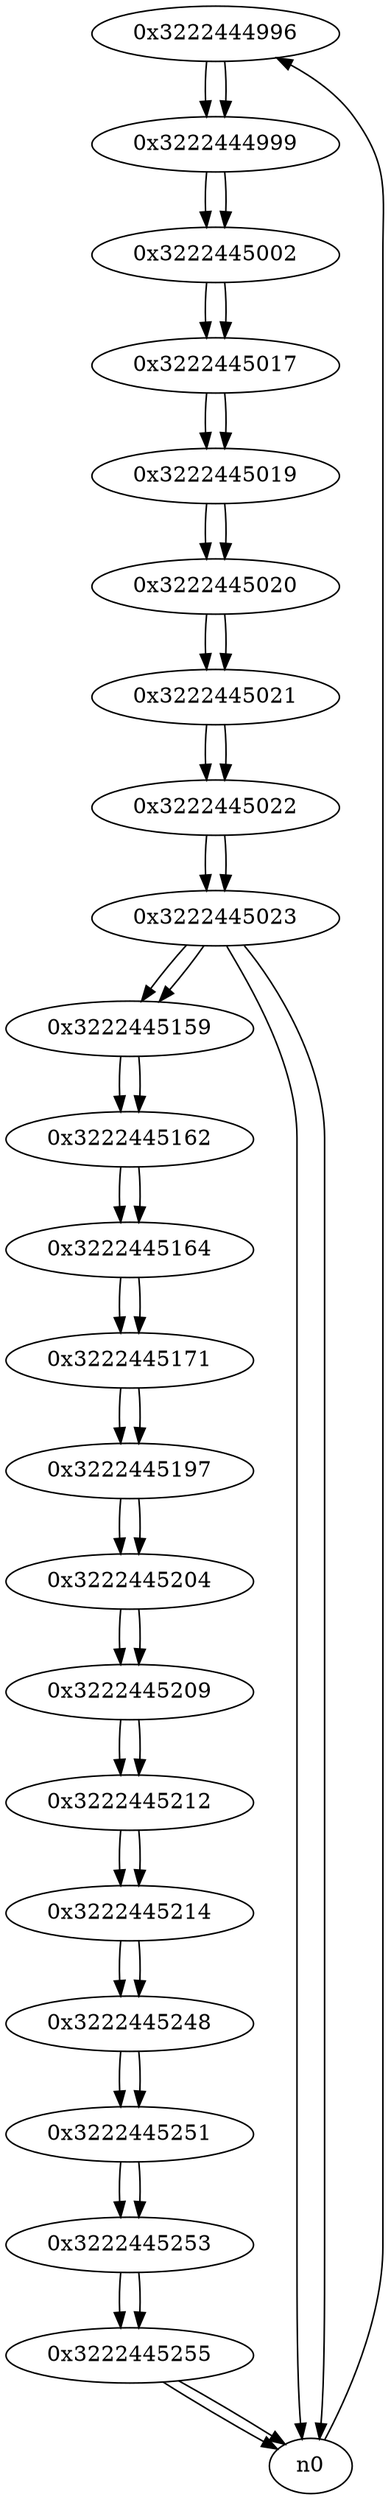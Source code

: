 digraph G{
/* nodes */
  n1 [label="0x3222444996"]
  n2 [label="0x3222444999"]
  n3 [label="0x3222445002"]
  n4 [label="0x3222445017"]
  n5 [label="0x3222445019"]
  n6 [label="0x3222445020"]
  n7 [label="0x3222445021"]
  n8 [label="0x3222445022"]
  n9 [label="0x3222445023"]
  n10 [label="0x3222445159"]
  n11 [label="0x3222445162"]
  n12 [label="0x3222445164"]
  n13 [label="0x3222445171"]
  n14 [label="0x3222445197"]
  n15 [label="0x3222445204"]
  n16 [label="0x3222445209"]
  n17 [label="0x3222445212"]
  n18 [label="0x3222445214"]
  n19 [label="0x3222445248"]
  n20 [label="0x3222445251"]
  n21 [label="0x3222445253"]
  n22 [label="0x3222445255"]
/* edges */
n1 -> n2;
n0 -> n1;
n2 -> n3;
n1 -> n2;
n3 -> n4;
n2 -> n3;
n4 -> n5;
n3 -> n4;
n5 -> n6;
n4 -> n5;
n6 -> n7;
n5 -> n6;
n7 -> n8;
n6 -> n7;
n8 -> n9;
n7 -> n8;
n9 -> n10;
n9 -> n0;
n9 -> n0;
n8 -> n9;
n10 -> n11;
n9 -> n10;
n11 -> n12;
n10 -> n11;
n12 -> n13;
n11 -> n12;
n13 -> n14;
n12 -> n13;
n14 -> n15;
n13 -> n14;
n15 -> n16;
n14 -> n15;
n16 -> n17;
n15 -> n16;
n17 -> n18;
n16 -> n17;
n18 -> n19;
n17 -> n18;
n19 -> n20;
n18 -> n19;
n20 -> n21;
n19 -> n20;
n21 -> n22;
n20 -> n21;
n22 -> n0;
n22 -> n0;
n21 -> n22;
}

